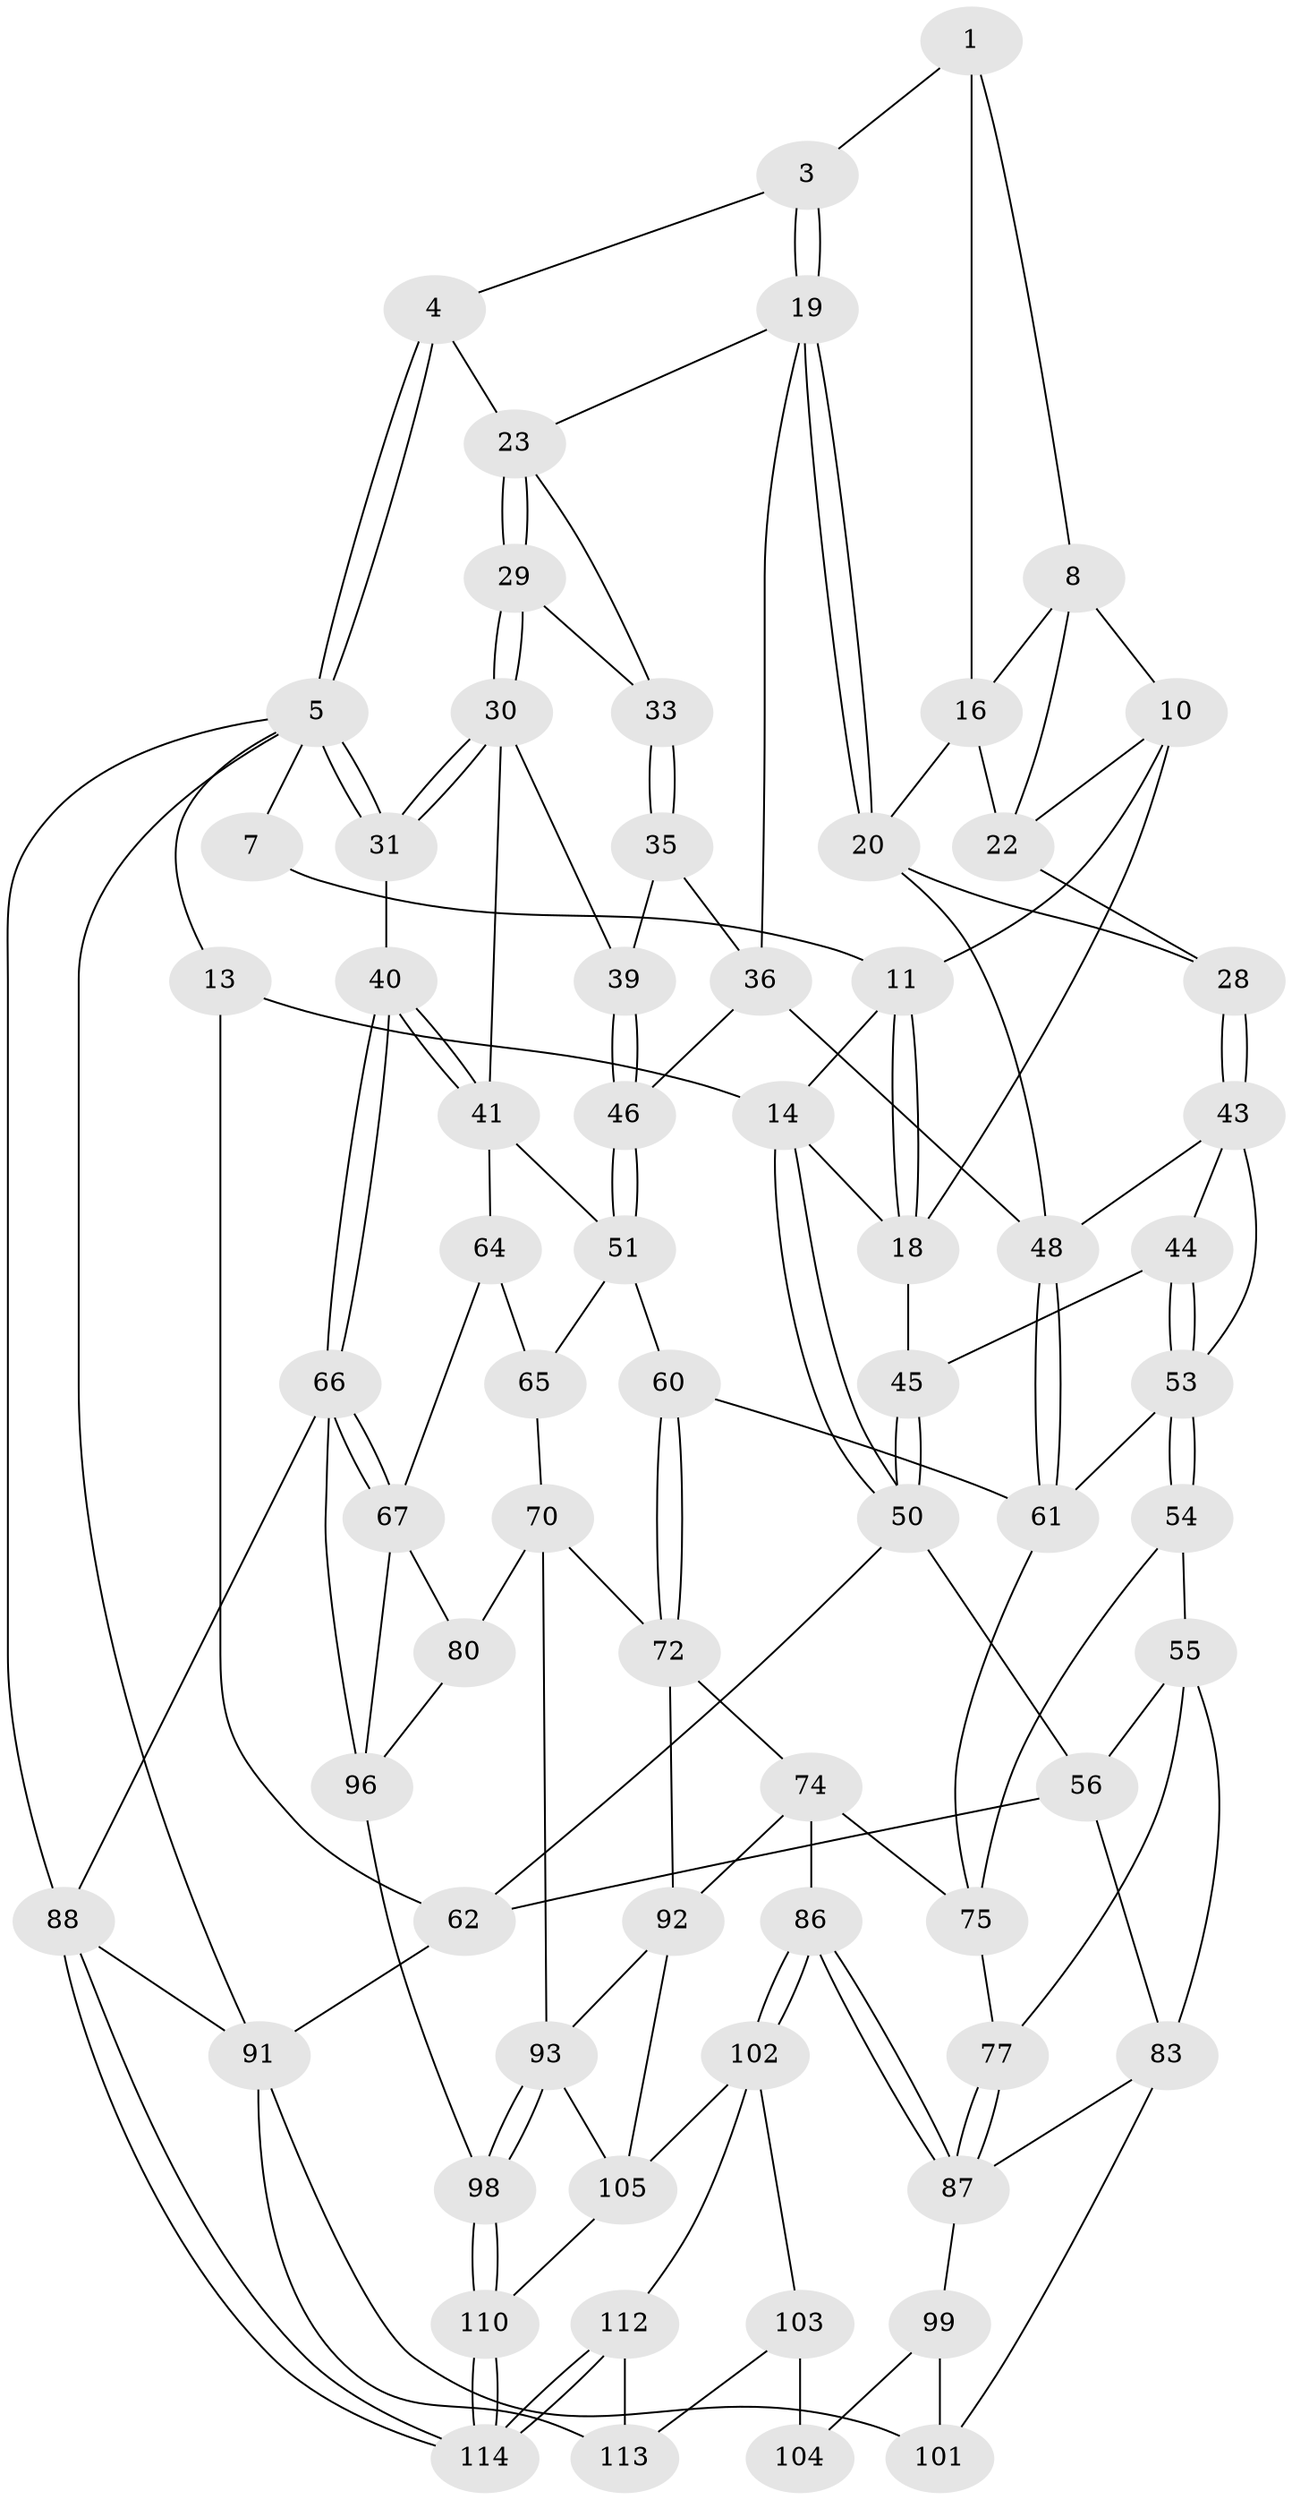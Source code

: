// original degree distribution, {3: 0.017543859649122806, 5: 0.49122807017543857, 4: 0.2543859649122807, 6: 0.23684210526315788}
// Generated by graph-tools (version 1.1) at 2025/11/02/27/25 16:11:56]
// undirected, 69 vertices, 152 edges
graph export_dot {
graph [start="1"]
  node [color=gray90,style=filled];
  1 [pos="+0.37102792806520857+0",super="+2"];
  3 [pos="+0.6475614415769473+0"];
  4 [pos="+0.7110593659736082+0"];
  5 [pos="+1+0",super="+6"];
  7 [pos="+0.24923126629895362+0"];
  8 [pos="+0.3683411853101992+0",super="+9"];
  10 [pos="+0.2168464301860161+0.08492465671776232",super="+27"];
  11 [pos="+0.20668269389090882+0.009827733564711446",super="+12"];
  13 [pos="+0+0.057782614920553116"];
  14 [pos="+0+0.1495299239927113",super="+15"];
  16 [pos="+0.4645198125787446+0.16873014856048768",super="+17"];
  18 [pos="+0.013778187440520452+0.164459476261049",super="+32"];
  19 [pos="+0.5861265125042983+0.2211379044400148",super="+25"];
  20 [pos="+0.5636541672901436+0.23897332711587296",super="+21"];
  22 [pos="+0.32578460986915697+0.07429072973211444",super="+26"];
  23 [pos="+0.7514531474539362+0",super="+24"];
  28 [pos="+0.42874318699732195+0.23816006478109977"];
  29 [pos="+0.962150792899311+0.1496403178644099"];
  30 [pos="+0.9813204276889552+0.15468929344980895",super="+38"];
  31 [pos="+1+0.06505327036616329"];
  33 [pos="+0.7772851103018333+0.12511900272282114",super="+34"];
  35 [pos="+0.7640694372490455+0.22664616018411474",super="+37"];
  36 [pos="+0.7303217241219239+0.24158225093521946",super="+47"];
  39 [pos="+0.8368692541456657+0.2753010230365697"];
  40 [pos="+1+0.4537910470116315"];
  41 [pos="+1+0.45674737415215105",super="+42"];
  43 [pos="+0.3692798382989533+0.3072647865810038",super="+52"];
  44 [pos="+0.3192386889500656+0.3265525436466014"];
  45 [pos="+0.1754289377282861+0.26938868904697766"];
  46 [pos="+0.8351532149722485+0.3587174441063338"];
  48 [pos="+0.6406293737835194+0.40761047293133185",super="+49"];
  50 [pos="+0.08633557986631994+0.47737642896138005",super="+57"];
  51 [pos="+0.8595968734259194+0.3769360631178345",super="+59"];
  53 [pos="+0.2871078022252453+0.5153237782157103",super="+58"];
  54 [pos="+0.2628963343487717+0.5532356648590232"];
  55 [pos="+0.19959487247951055+0.5556424861886081",super="+78"];
  56 [pos="+0.1498359268012388+0.5516346590080619",super="+81"];
  60 [pos="+0.6849177977434316+0.5249275766528922"];
  61 [pos="+0.6438541162860473+0.4969520122369987",super="+63"];
  62 [pos="+0+0.5241658027590437",super="+82"];
  64 [pos="+0.9972043902904079+0.46376650572469497",super="+68"];
  65 [pos="+0.7616604104732011+0.5456046771058831",super="+69"];
  66 [pos="+1+0.7239545040253905",super="+89"];
  67 [pos="+0.9307859065939216+0.6572751080237907",super="+79"];
  70 [pos="+0.8241629163130193+0.6718426108955923",super="+71"];
  72 [pos="+0.6925749453754966+0.7048079828316971",super="+73"];
  74 [pos="+0.5371647134772097+0.6097351231169865",super="+85"];
  75 [pos="+0.5290840588829031+0.5901981945240582",super="+76"];
  77 [pos="+0.3524647156468116+0.7119494063672502"];
  80 [pos="+0.8855426470599657+0.748072978017514"];
  83 [pos="+0.2015064221256564+0.7297245171069191",super="+84"];
  86 [pos="+0.4626824708117958+0.7917304512073917"];
  87 [pos="+0.3528601770060282+0.7165117835629742",super="+90"];
  88 [pos="+1+1"];
  91 [pos="+0+1",super="+108"];
  92 [pos="+0.5672199671055425+0.7864447147788834",super="+95"];
  93 [pos="+0.7511697453326174+0.8088792118630489",super="+94"];
  96 [pos="+1+0.8795957364523619",super="+97"];
  98 [pos="+0.8154141232258652+0.8757473947233402"];
  99 [pos="+0.3164066169275567+0.7721813441721856",super="+100"];
  101 [pos="+0.1244604771273546+0.8777751881547001"];
  102 [pos="+0.4483971003421615+0.8614800303662484",super="+106"];
  103 [pos="+0.4384515699216631+0.8715077990014212",super="+111"];
  104 [pos="+0.36367405012605564+0.8550269762134566",super="+107"];
  105 [pos="+0.5545017085415113+0.9223930387070614",super="+109"];
  110 [pos="+0.7844805283874353+1"];
  112 [pos="+0.4805718575850668+1"];
  113 [pos="+0.43258160202019086+1"];
  114 [pos="+0.8029991704243751+1"];
  1 -- 8;
  1 -- 16;
  1 -- 3;
  3 -- 4;
  3 -- 19;
  3 -- 19;
  4 -- 5;
  4 -- 5;
  4 -- 23;
  5 -- 31;
  5 -- 31;
  5 -- 88;
  5 -- 13;
  5 -- 91;
  5 -- 7;
  7 -- 11;
  8 -- 16;
  8 -- 10;
  8 -- 22;
  10 -- 11;
  10 -- 18;
  10 -- 22;
  11 -- 18;
  11 -- 18;
  11 -- 14;
  13 -- 14;
  13 -- 62;
  14 -- 50;
  14 -- 50;
  14 -- 18;
  16 -- 20;
  16 -- 22;
  18 -- 45;
  19 -- 20;
  19 -- 20;
  19 -- 36;
  19 -- 23;
  20 -- 28;
  20 -- 48;
  22 -- 28;
  23 -- 29;
  23 -- 29;
  23 -- 33;
  28 -- 43;
  28 -- 43;
  29 -- 30;
  29 -- 30;
  29 -- 33;
  30 -- 31;
  30 -- 31;
  30 -- 39;
  30 -- 41;
  31 -- 40;
  33 -- 35 [weight=2];
  33 -- 35;
  35 -- 36;
  35 -- 39;
  36 -- 48;
  36 -- 46;
  39 -- 46;
  39 -- 46;
  40 -- 41;
  40 -- 41;
  40 -- 66;
  40 -- 66;
  41 -- 64;
  41 -- 51;
  43 -- 44;
  43 -- 48;
  43 -- 53;
  44 -- 45;
  44 -- 53;
  44 -- 53;
  45 -- 50;
  45 -- 50;
  46 -- 51;
  46 -- 51;
  48 -- 61;
  48 -- 61;
  50 -- 56;
  50 -- 62;
  51 -- 65;
  51 -- 60;
  53 -- 54;
  53 -- 54;
  53 -- 61;
  54 -- 55;
  54 -- 75;
  55 -- 56;
  55 -- 83;
  55 -- 77;
  56 -- 83;
  56 -- 62;
  60 -- 61;
  60 -- 72;
  60 -- 72;
  61 -- 75;
  62 -- 91;
  64 -- 65 [weight=2];
  64 -- 67;
  65 -- 70;
  66 -- 67;
  66 -- 67;
  66 -- 88;
  66 -- 96;
  67 -- 80;
  67 -- 96;
  70 -- 80;
  70 -- 72;
  70 -- 93;
  72 -- 74;
  72 -- 92;
  74 -- 75;
  74 -- 92;
  74 -- 86;
  75 -- 77;
  77 -- 87;
  77 -- 87;
  80 -- 96;
  83 -- 101;
  83 -- 87;
  86 -- 87;
  86 -- 87;
  86 -- 102;
  86 -- 102;
  87 -- 99;
  88 -- 114;
  88 -- 114;
  88 -- 91;
  91 -- 113;
  91 -- 101;
  92 -- 105;
  92 -- 93;
  93 -- 98;
  93 -- 98;
  93 -- 105;
  96 -- 98;
  98 -- 110;
  98 -- 110;
  99 -- 104 [weight=2];
  99 -- 101;
  102 -- 103;
  102 -- 112;
  102 -- 105;
  103 -- 104 [weight=2];
  103 -- 113;
  105 -- 110;
  110 -- 114;
  110 -- 114;
  112 -- 113;
  112 -- 114;
  112 -- 114;
}
